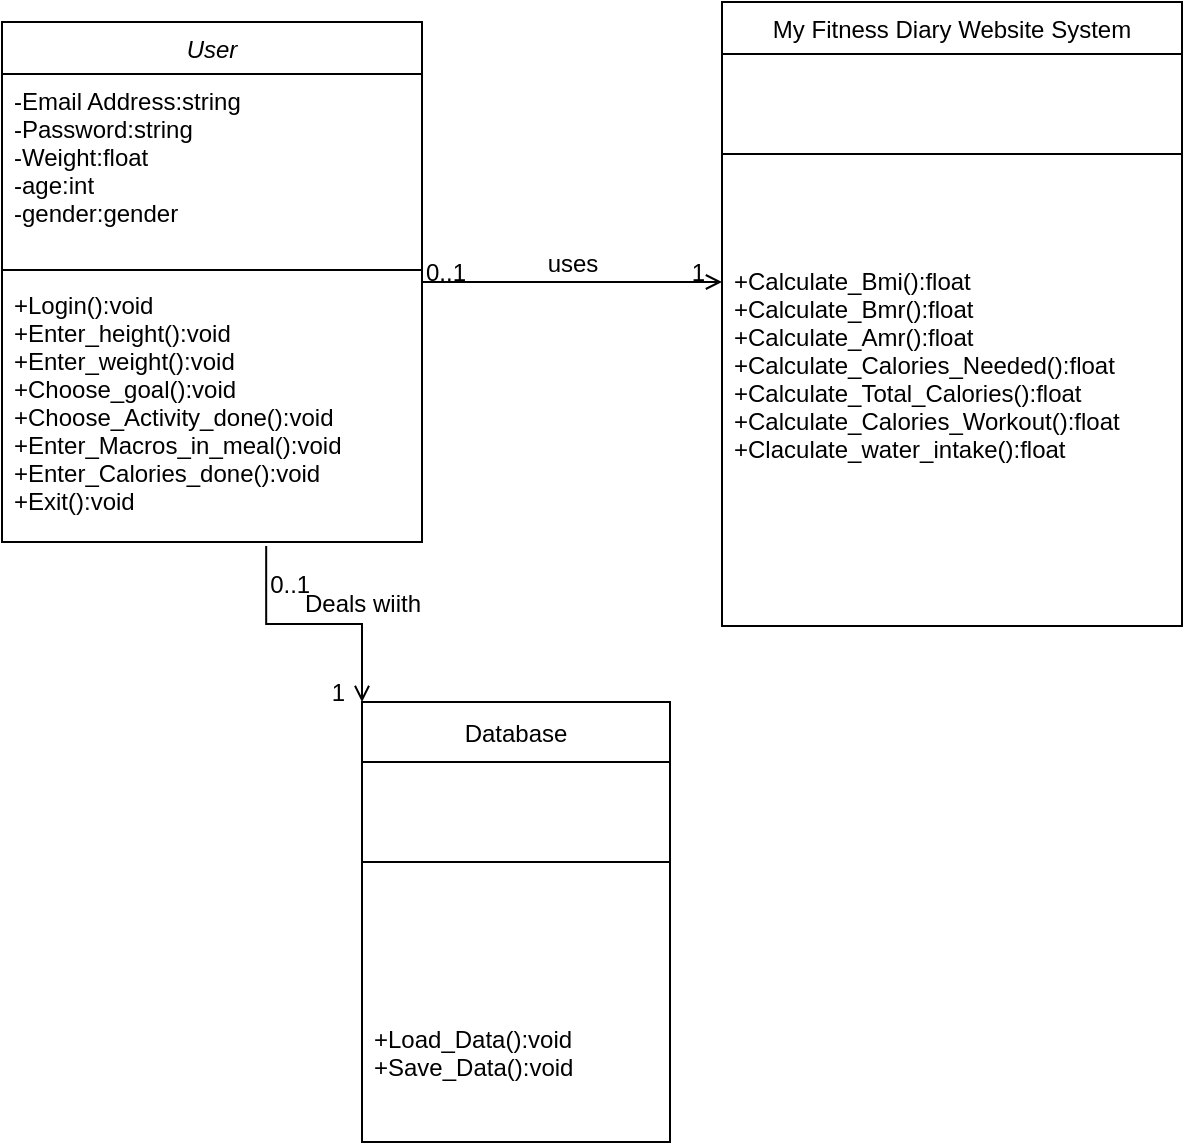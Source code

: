 <mxfile version="17.4.2" type="device"><diagram id="C5RBs43oDa-KdzZeNtuy" name="Page-1"><mxGraphModel dx="868" dy="553" grid="1" gridSize="10" guides="1" tooltips="1" connect="1" arrows="1" fold="1" page="1" pageScale="1" pageWidth="827" pageHeight="1169" math="0" shadow="0"><root><mxCell id="WIyWlLk6GJQsqaUBKTNV-0"/><mxCell id="WIyWlLk6GJQsqaUBKTNV-1" parent="WIyWlLk6GJQsqaUBKTNV-0"/><mxCell id="zkfFHV4jXpPFQw0GAbJ--0" value="User" style="swimlane;fontStyle=2;align=center;verticalAlign=top;childLayout=stackLayout;horizontal=1;startSize=26;horizontalStack=0;resizeParent=1;resizeLast=0;collapsible=1;marginBottom=0;rounded=0;shadow=0;strokeWidth=1;" parent="WIyWlLk6GJQsqaUBKTNV-1" vertex="1"><mxGeometry x="140" y="70" width="210" height="260" as="geometry"><mxRectangle x="230" y="140" width="160" height="26" as="alternateBounds"/></mxGeometry></mxCell><mxCell id="zkfFHV4jXpPFQw0GAbJ--3" value="-Email Address:string&#10;-Password:string&#10;-Weight:float&#10;-age:int&#10;-gender:gender&#10;" style="text;align=left;verticalAlign=top;spacingLeft=4;spacingRight=4;overflow=hidden;rotatable=0;points=[[0,0.5],[1,0.5]];portConstraint=eastwest;rounded=0;shadow=0;html=0;" parent="zkfFHV4jXpPFQw0GAbJ--0" vertex="1"><mxGeometry y="26" width="210" height="94" as="geometry"/></mxCell><mxCell id="n_UixvjrfRuLipeP-RJc-1" value="" style="line;html=1;strokeWidth=1;align=left;verticalAlign=middle;spacingTop=-1;spacingLeft=3;spacingRight=3;rotatable=0;labelPosition=right;points=[];portConstraint=eastwest;" vertex="1" parent="zkfFHV4jXpPFQw0GAbJ--0"><mxGeometry y="120" width="210" height="8" as="geometry"/></mxCell><mxCell id="zkfFHV4jXpPFQw0GAbJ--24" value="+Login():void&#10;+Enter_height():void&#10;+Enter_weight():void&#10;+Choose_goal():void&#10;+Choose_Activity_done():void&#10;+Enter_Macros_in_meal():void&#10;+Enter_Calories_done():void&#10;+Exit():void" style="text;align=left;verticalAlign=top;spacingLeft=4;spacingRight=4;overflow=hidden;rotatable=0;points=[[0,0.5],[1,0.5]];portConstraint=eastwest;" parent="zkfFHV4jXpPFQw0GAbJ--0" vertex="1"><mxGeometry y="128" width="210" height="132" as="geometry"/></mxCell><mxCell id="zkfFHV4jXpPFQw0GAbJ--17" value="My Fitness Diary Website System" style="swimlane;fontStyle=0;align=center;verticalAlign=top;childLayout=stackLayout;horizontal=1;startSize=26;horizontalStack=0;resizeParent=1;resizeLast=0;collapsible=1;marginBottom=0;rounded=0;shadow=0;strokeWidth=1;" parent="WIyWlLk6GJQsqaUBKTNV-1" vertex="1"><mxGeometry x="500" y="60" width="230" height="312" as="geometry"><mxRectangle x="550" y="140" width="160" height="26" as="alternateBounds"/></mxGeometry></mxCell><mxCell id="n_UixvjrfRuLipeP-RJc-16" value="" style="line;html=1;strokeWidth=1;align=left;verticalAlign=middle;spacingTop=-1;spacingLeft=3;spacingRight=3;rotatable=0;labelPosition=right;points=[];portConstraint=eastwest;" vertex="1" parent="zkfFHV4jXpPFQw0GAbJ--17"><mxGeometry y="26" width="230" height="100" as="geometry"/></mxCell><mxCell id="n_UixvjrfRuLipeP-RJc-17" value="+Calculate_Bmi():float&#10;+Calculate_Bmr():float&#10;+Calculate_Amr():float&#10;+Calculate_Calories_Needed():float&#10;+Calculate_Total_Calories():float&#10;+Calculate_Calories_Workout():float&#10;+Claculate_water_intake():float" style="text;align=left;verticalAlign=top;spacingLeft=4;spacingRight=4;overflow=hidden;rotatable=0;points=[[0,0.5],[1,0.5]];portConstraint=eastwest;" vertex="1" parent="zkfFHV4jXpPFQw0GAbJ--17"><mxGeometry y="126" width="230" height="154" as="geometry"/></mxCell><mxCell id="zkfFHV4jXpPFQw0GAbJ--26" value="" style="endArrow=open;shadow=0;strokeWidth=1;rounded=0;endFill=1;edgeStyle=elbowEdgeStyle;elbow=vertical;" parent="WIyWlLk6GJQsqaUBKTNV-1" source="zkfFHV4jXpPFQw0GAbJ--0" target="zkfFHV4jXpPFQw0GAbJ--17" edge="1"><mxGeometry x="0.5" y="41" relative="1" as="geometry"><mxPoint x="380" y="192" as="sourcePoint"/><mxPoint x="540" y="192" as="targetPoint"/><mxPoint x="-40" y="32" as="offset"/></mxGeometry></mxCell><mxCell id="zkfFHV4jXpPFQw0GAbJ--27" value="0..1" style="resizable=0;align=left;verticalAlign=bottom;labelBackgroundColor=none;fontSize=12;" parent="zkfFHV4jXpPFQw0GAbJ--26" connectable="0" vertex="1"><mxGeometry x="-1" relative="1" as="geometry"><mxPoint y="4" as="offset"/></mxGeometry></mxCell><mxCell id="zkfFHV4jXpPFQw0GAbJ--28" value="1" style="resizable=0;align=right;verticalAlign=bottom;labelBackgroundColor=none;fontSize=12;" parent="zkfFHV4jXpPFQw0GAbJ--26" connectable="0" vertex="1"><mxGeometry x="1" relative="1" as="geometry"><mxPoint x="-7" y="4" as="offset"/></mxGeometry></mxCell><mxCell id="zkfFHV4jXpPFQw0GAbJ--29" value="uses" style="text;html=1;resizable=0;points=[];;align=center;verticalAlign=middle;labelBackgroundColor=none;rounded=0;shadow=0;strokeWidth=1;fontSize=12;" parent="zkfFHV4jXpPFQw0GAbJ--26" vertex="1" connectable="0"><mxGeometry x="0.5" y="49" relative="1" as="geometry"><mxPoint x="-38" y="40" as="offset"/></mxGeometry></mxCell><mxCell id="n_UixvjrfRuLipeP-RJc-2" value="Database" style="swimlane;fontStyle=0;childLayout=stackLayout;horizontal=1;startSize=30;horizontalStack=0;resizeParent=1;resizeParentMax=0;resizeLast=0;collapsible=1;marginBottom=0;" vertex="1" parent="WIyWlLk6GJQsqaUBKTNV-1"><mxGeometry x="320" y="410" width="154" height="220" as="geometry"/></mxCell><mxCell id="n_UixvjrfRuLipeP-RJc-18" value="" style="line;html=1;strokeWidth=1;align=left;verticalAlign=middle;spacingTop=-1;spacingLeft=3;spacingRight=3;rotatable=0;labelPosition=right;points=[];portConstraint=eastwest;" vertex="1" parent="n_UixvjrfRuLipeP-RJc-2"><mxGeometry y="30" width="154" height="100" as="geometry"/></mxCell><mxCell id="n_UixvjrfRuLipeP-RJc-5" value="+Load_Data():void&#10;+Save_Data():void" style="text;strokeColor=none;fillColor=none;align=left;verticalAlign=middle;spacingLeft=4;spacingRight=4;overflow=hidden;points=[[0,0.5],[1,0.5]];portConstraint=eastwest;rotatable=0;" vertex="1" parent="n_UixvjrfRuLipeP-RJc-2"><mxGeometry y="130" width="154" height="90" as="geometry"/></mxCell><mxCell id="n_UixvjrfRuLipeP-RJc-10" value="" style="endArrow=open;shadow=0;strokeWidth=1;rounded=0;endFill=1;edgeStyle=elbowEdgeStyle;elbow=vertical;exitX=0.629;exitY=1.015;exitDx=0;exitDy=0;exitPerimeter=0;entryX=0;entryY=0;entryDx=0;entryDy=0;" edge="1" parent="WIyWlLk6GJQsqaUBKTNV-1" source="zkfFHV4jXpPFQw0GAbJ--24" target="n_UixvjrfRuLipeP-RJc-2"><mxGeometry x="0.5" y="41" relative="1" as="geometry"><mxPoint x="360" y="210" as="sourcePoint"/><mxPoint x="230" y="500" as="targetPoint"/><mxPoint x="-40" y="32" as="offset"/></mxGeometry></mxCell><mxCell id="n_UixvjrfRuLipeP-RJc-11" value="0..1" style="resizable=0;align=left;verticalAlign=bottom;labelBackgroundColor=none;fontSize=12;" connectable="0" vertex="1" parent="n_UixvjrfRuLipeP-RJc-10"><mxGeometry x="-1" relative="1" as="geometry"><mxPoint y="28" as="offset"/></mxGeometry></mxCell><mxCell id="n_UixvjrfRuLipeP-RJc-12" value="1" style="resizable=0;align=right;verticalAlign=bottom;labelBackgroundColor=none;fontSize=12;" connectable="0" vertex="1" parent="n_UixvjrfRuLipeP-RJc-10"><mxGeometry x="1" relative="1" as="geometry"><mxPoint x="-7" y="4" as="offset"/></mxGeometry></mxCell><mxCell id="n_UixvjrfRuLipeP-RJc-13" value="Deals wiith" style="text;html=1;resizable=0;points=[];;align=center;verticalAlign=middle;labelBackgroundColor=none;rounded=0;shadow=0;strokeWidth=1;fontSize=12;" vertex="1" connectable="0" parent="n_UixvjrfRuLipeP-RJc-10"><mxGeometry x="0.5" y="49" relative="1" as="geometry"><mxPoint x="-49" y="-18" as="offset"/></mxGeometry></mxCell></root></mxGraphModel></diagram></mxfile>